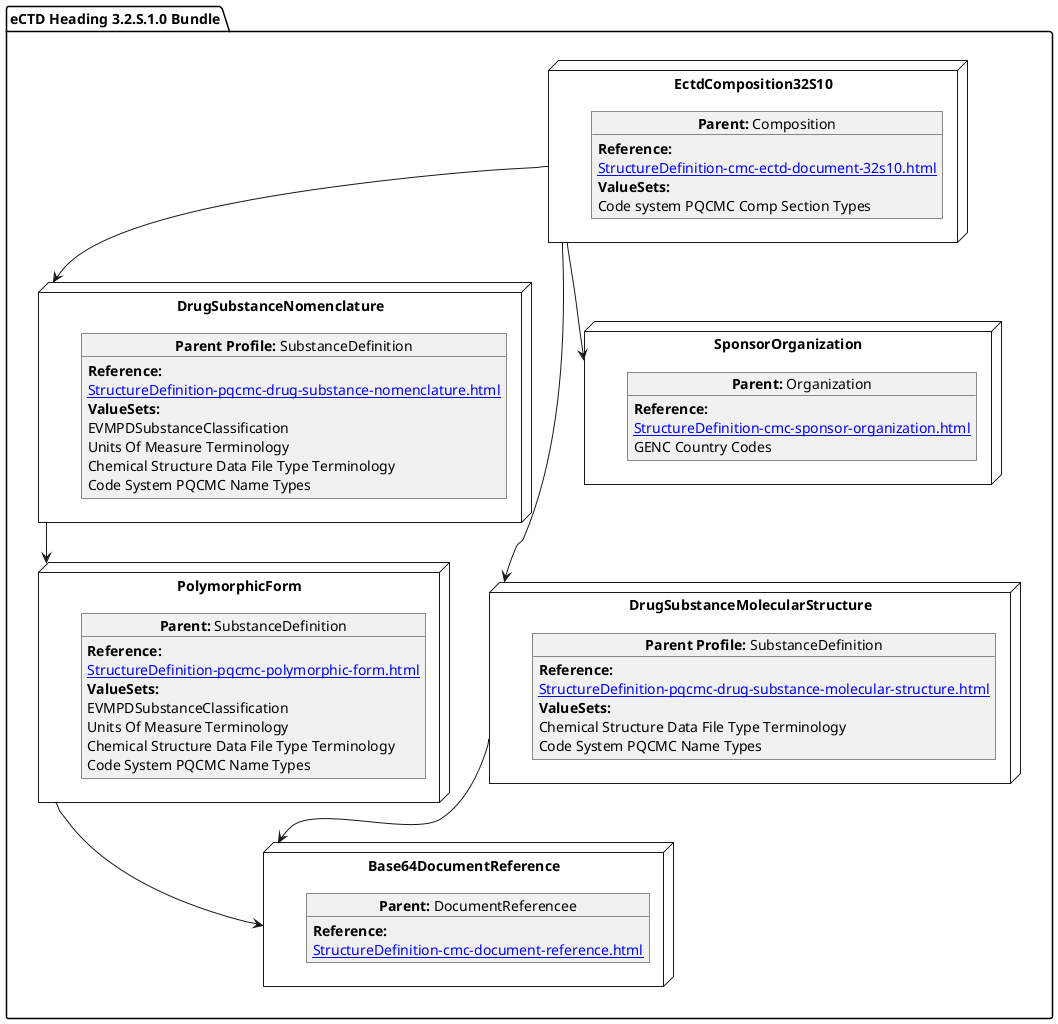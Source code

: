@startuml
allowmixing
'Mixed model of use case and object
package "eCTD Heading 3.2.S.1.0 Bundle" as NODES {

  node "DrugSubstanceNomenclature" as NN { 
      object "**Parent Profile:** SubstanceDefinition" as obj3 {
          **Reference:**
      [[StructureDefinition-pqcmc-drug-substance-nomenclature.html]]
        **ValueSets:**
        EVMPDSubstanceClassification
        Units Of Measure Terminology
        Chemical Structure Data File Type Terminology
        Code System PQCMC Name Types 
      }  
}
  node "DrugSubstanceMolecularStructure" as N21 { 
      object "**Parent Profile:** SubstanceDefinition" as obj22 {
          **Reference:**
      [[StructureDefinition-pqcmc-drug-substance-molecular-structure.html]]
        **ValueSets:**
        Chemical Structure Data File Type Terminology
        Code System PQCMC Name Types
    }
}
node "Base64DocumentReference" as NB64 { 
      object "**Parent:** DocumentReferencee"  as obj64 {  
            **Reference:**
      [[StructureDefinition-cmc-document-reference.html]]
}
}
  node "EctdComposition32S10" as N1 { 
      object "**Parent:** Composition" as obj1 {
            **Reference:**
      [[StructureDefinition-cmc-ectd-document-32s10.html]]
      **ValueSets:**
  Code system PQCMC Comp Section Types
    }    
}
node "PolymorphicForm" as N2 { 
      object "**Parent:** SubstanceDefinition" as obj2 {
          **Reference:**
      [[StructureDefinition-pqcmc-polymorphic-form.html]]
        **ValueSets:**
        EVMPDSubstanceClassification
        Units Of Measure Terminology
        Chemical Structure Data File Type Terminology
        Code System PQCMC Name Types
    }    
}
 node "SponsorOrganization" as NSO { 
      object "**Parent:** Organization" as objAu {
    **Reference:**
      [[StructureDefinition-cmc-sponsor-organization.html]]
        GENC Country Codes
    }
} 


N1 --> N21
N1 --> NN
NN --> N2
N2 --> NB64
N21 --> NB64
N1 --> NSO
}
@enduml